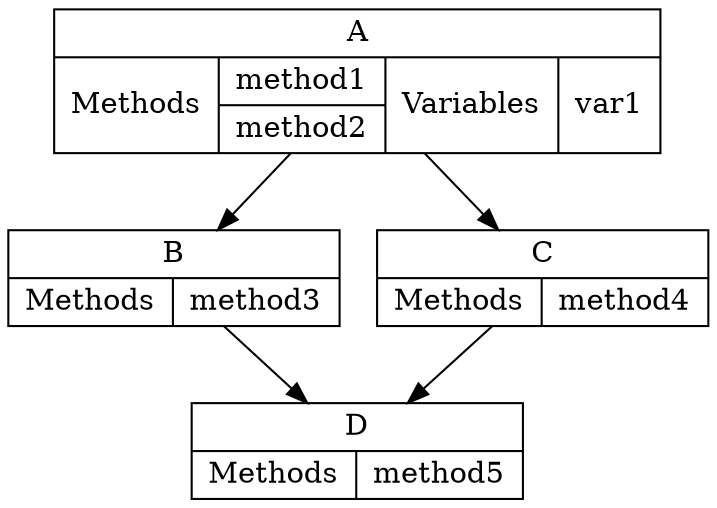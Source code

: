 digraph G {
    "A" [shape=record, label="{A|{Methods|{method1|method2}|Variables|{var1}}}"];
    "B" [shape=record, label="{B|{Methods|{method3}}}"];
    "C" [shape=record, label="{C|{Methods|{method4}}}"];
    "D" [shape=record, label="{D|{Methods|{method5}}}"];
    "A" -> "B";
    "A" -> "C";
    "B" -> "D";
    "C" -> "D";
}